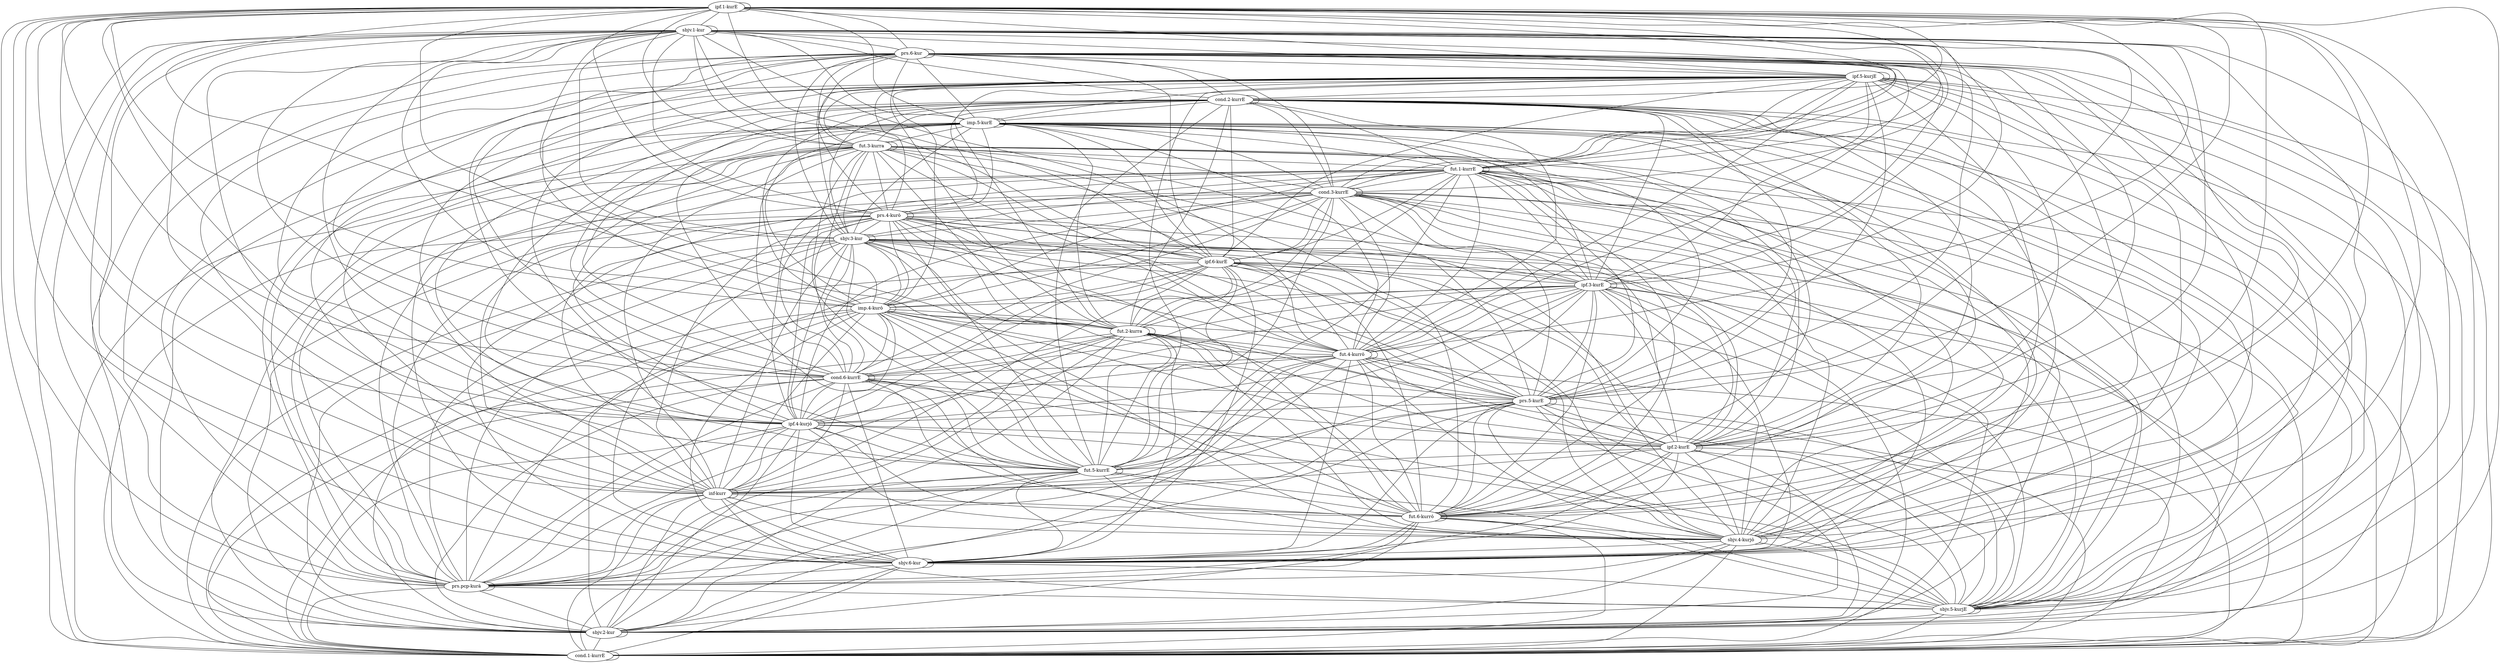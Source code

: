 graph  {
	"ipf.1-kurE"	 [cell="ipf.1",
		tense=ipf,
		weight=1.0];
	"ipf.1-kurE" -- "ipf.1-kurE"	 [weight=1.0];
	"sbjv.1-kur"	 [cell="sbjv.1",
		tense=sbjv,
		weight=1.0];
	"ipf.1-kurE" -- "sbjv.1-kur"	 [weight=1.0];
	"prs.6-kur"	 [cell="prs.6",
		tense=prs,
		weight=1.0];
	"ipf.1-kurE" -- "prs.6-kur"	 [weight=1.0];
	"ipf.5-kurjE"	 [cell="ipf.5",
		tense=ipf,
		weight=1.0];
	"ipf.1-kurE" -- "ipf.5-kurjE"	 [weight=0.96];
	"cond.2-kurrE"	 [cell="cond.2",
		tense=cond,
		weight=1.0];
	"ipf.1-kurE" -- "cond.2-kurrE"	 [weight=0.5];
	"imp.5-kurE"	 [cell="imp.5",
		tense=imp,
		weight=1.0];
	"ipf.1-kurE" -- "imp.5-kurE"	 [weight=1.0];
	"fut.3-kurra"	 [cell="fut.3",
		tense=fut,
		weight=1.0];
	"ipf.1-kurE" -- "fut.3-kurra"	 [weight=0.5];
	"fut.1-kurrE"	 [cell="fut.1",
		tense=fut,
		weight=1.0];
	"ipf.1-kurE" -- "fut.1-kurrE"	 [weight=0.5];
	"cond.3-kurrE"	 [cell="cond.3",
		tense=cond,
		weight=1.0];
	"ipf.1-kurE" -- "cond.3-kurrE"	 [weight=0.5];
	"prs.4-kurô"	 [cell="prs.4",
		tense=prs,
		weight=1.0];
	"ipf.1-kurE" -- "prs.4-kurô"	 [weight=1.0];
	"sbjv.3-kur"	 [cell="sbjv.3",
		tense=sbjv,
		weight=1.0];
	"ipf.1-kurE" -- "sbjv.3-kur"	 [weight=1.0];
	"ipf.6-kurE"	 [cell="ipf.6",
		tense=ipf,
		weight=1.0];
	"ipf.1-kurE" -- "ipf.6-kurE"	 [weight=1.0];
	"ipf.3-kurE"	 [cell="ipf.3",
		tense=ipf,
		weight=1.0];
	"ipf.1-kurE" -- "ipf.3-kurE"	 [weight=1.0];
	"imp.4-kurô"	 [cell="imp.4",
		tense=imp,
		weight=1.0];
	"ipf.1-kurE" -- "imp.4-kurô"	 [weight=1.0];
	"fut.2-kurra"	 [cell="fut.2",
		tense=fut,
		weight=1.0];
	"ipf.1-kurE" -- "fut.2-kurra"	 [weight=0.5];
	"fut.4-kurrô"	 [cell="fut.4",
		tense=fut,
		weight=1.0];
	"ipf.1-kurE" -- "fut.4-kurrô"	 [weight=0.5];
	"cond.6-kurrE"	 [cell="cond.6",
		tense=cond,
		weight=1.0];
	"ipf.1-kurE" -- "cond.6-kurrE"	 [weight=0.5];
	"prs.5-kurE"	 [cell="prs.5",
		tense=prs,
		weight=1.0];
	"ipf.1-kurE" -- "prs.5-kurE"	 [weight=1.0];
	"ipf.4-kurjô"	 [cell="ipf.4",
		tense=ipf,
		weight=1.0];
	"ipf.1-kurE" -- "ipf.4-kurjô"	 [weight=0.96];
	"ipf.2-kurE"	 [cell="ipf.2",
		tense=ipf,
		weight=1.0];
	"ipf.1-kurE" -- "ipf.2-kurE"	 [weight=1.0];
	"fut.5-kurrE"	 [cell="fut.5",
		tense=fut,
		weight=1.0];
	"ipf.1-kurE" -- "fut.5-kurrE"	 [weight=0.5];
	"inf-kurr"	 [cell=inf,
		tense=inf,
		weight=1.0];
	"ipf.1-kurE" -- "inf-kurr"	 [weight=0.515];
	"fut.6-kurrô"	 [cell="fut.6",
		tense=fut,
		weight=1.0];
	"ipf.1-kurE" -- "fut.6-kurrô"	 [weight=0.5];
	"sbjv.4-kurjô"	 [cell="sbjv.4",
		tense=sbjv,
		weight=1.0];
	"ipf.1-kurE" -- "sbjv.4-kurjô"	 [weight=0.96];
	"sbjv.6-kur"	 [cell="sbjv.6",
		tense=sbjv,
		weight=1.0];
	"ipf.1-kurE" -- "sbjv.6-kur"	 [weight=1.0];
	"prs.pcp-kurâ"	 [cell="prs.pcp",
		tense="prs.pcp",
		weight=1.0];
	"ipf.1-kurE" -- "prs.pcp-kurâ"	 [weight=1.0];
	"sbjv.5-kurjE"	 [cell="sbjv.5",
		tense=sbjv,
		weight=1.0];
	"ipf.1-kurE" -- "sbjv.5-kurjE"	 [weight=0.96];
	"sbjv.2-kur"	 [cell="sbjv.2",
		tense=sbjv,
		weight=1.0];
	"ipf.1-kurE" -- "sbjv.2-kur"	 [weight=1.0];
	"cond.1-kurrE"	 [cell="cond.1",
		tense=cond,
		weight=1.0];
	"ipf.1-kurE" -- "cond.1-kurrE"	 [weight=0.5];
	"sbjv.1-kur" -- "sbjv.1-kur"	 [weight=1.0];
	"sbjv.1-kur" -- "prs.6-kur"	 [weight=1.0];
	"sbjv.1-kur" -- "ipf.5-kurjE"	 [weight=0.975];
	"sbjv.1-kur" -- "cond.2-kurrE"	 [weight=0.5];
	"sbjv.1-kur" -- "imp.5-kurE"	 [weight=1.0];
	"sbjv.1-kur" -- "fut.3-kurra"	 [weight=0.5];
	"sbjv.1-kur" -- "fut.1-kurrE"	 [weight=0.5];
	"sbjv.1-kur" -- "cond.3-kurrE"	 [weight=0.5];
	"sbjv.1-kur" -- "prs.4-kurô"	 [weight=1.0];
	"sbjv.1-kur" -- "sbjv.3-kur"	 [weight=1.0];
	"sbjv.1-kur" -- "ipf.6-kurE"	 [weight=1.0];
	"sbjv.1-kur" -- "ipf.3-kurE"	 [weight=1.0];
	"sbjv.1-kur" -- "imp.4-kurô"	 [weight=1.0];
	"sbjv.1-kur" -- "fut.2-kurra"	 [weight=0.5];
	"sbjv.1-kur" -- "fut.4-kurrô"	 [weight=0.5];
	"sbjv.1-kur" -- "cond.6-kurrE"	 [weight=0.5];
	"sbjv.1-kur" -- "prs.5-kurE"	 [weight=1.0];
	"sbjv.1-kur" -- "ipf.4-kurjô"	 [weight=0.975];
	"sbjv.1-kur" -- "ipf.2-kurE"	 [weight=1.0];
	"sbjv.1-kur" -- "fut.5-kurrE"	 [weight=0.5];
	"sbjv.1-kur" -- "inf-kurr"	 [weight=0.515];
	"sbjv.1-kur" -- "fut.6-kurrô"	 [weight=0.5];
	"sbjv.1-kur" -- "sbjv.4-kurjô"	 [weight=0.975];
	"sbjv.1-kur" -- "sbjv.6-kur"	 [weight=1.0];
	"sbjv.1-kur" -- "prs.pcp-kurâ"	 [weight=1.0];
	"sbjv.1-kur" -- "sbjv.5-kurjE"	 [weight=0.975];
	"sbjv.1-kur" -- "sbjv.2-kur"	 [weight=1.0];
	"sbjv.1-kur" -- "cond.1-kurrE"	 [weight=0.5];
	"prs.6-kur" -- "prs.6-kur"	 [weight=1.0];
	"prs.6-kur" -- "ipf.5-kurjE"	 [weight=0.915];
	"prs.6-kur" -- "cond.2-kurrE"	 [weight=0.5];
	"prs.6-kur" -- "imp.5-kurE"	 [weight=1.0];
	"prs.6-kur" -- "fut.3-kurra"	 [weight=0.5];
	"prs.6-kur" -- "fut.1-kurrE"	 [weight=0.5];
	"prs.6-kur" -- "cond.3-kurrE"	 [weight=0.5];
	"prs.6-kur" -- "prs.4-kurô"	 [weight=1.0];
	"prs.6-kur" -- "sbjv.3-kur"	 [weight=1.0];
	"prs.6-kur" -- "ipf.6-kurE"	 [weight=1.0];
	"prs.6-kur" -- "ipf.3-kurE"	 [weight=1.0];
	"prs.6-kur" -- "imp.4-kurô"	 [weight=1.0];
	"prs.6-kur" -- "fut.2-kurra"	 [weight=0.5];
	"prs.6-kur" -- "fut.4-kurrô"	 [weight=0.5];
	"prs.6-kur" -- "cond.6-kurrE"	 [weight=0.5];
	"prs.6-kur" -- "prs.5-kurE"	 [weight=1.0];
	"prs.6-kur" -- "ipf.4-kurjô"	 [weight=0.915];
	"prs.6-kur" -- "ipf.2-kurE"	 [weight=1.0];
	"prs.6-kur" -- "fut.5-kurrE"	 [weight=0.5];
	"prs.6-kur" -- "inf-kurr"	 [weight=0.515];
	"prs.6-kur" -- "fut.6-kurrô"	 [weight=0.5];
	"prs.6-kur" -- "sbjv.4-kurjô"	 [weight=0.915];
	"prs.6-kur" -- "sbjv.6-kur"	 [weight=1.0];
	"prs.6-kur" -- "prs.pcp-kurâ"	 [weight=1.0];
	"prs.6-kur" -- "sbjv.5-kurjE"	 [weight=0.915];
	"prs.6-kur" -- "sbjv.2-kur"	 [weight=1.0];
	"prs.6-kur" -- "cond.1-kurrE"	 [weight=0.5];
	"ipf.5-kurjE" -- "ipf.5-kurjE"	 [weight=1.0];
	"ipf.5-kurjE" -- "cond.2-kurrE"	 [weight=0.5];
	"ipf.5-kurjE" -- "imp.5-kurE"	 [weight=0.96];
	"ipf.5-kurjE" -- "fut.3-kurra"	 [weight=0.5];
	"ipf.5-kurjE" -- "fut.1-kurrE"	 [weight=0.5];
	"ipf.5-kurjE" -- "cond.3-kurrE"	 [weight=0.5];
	"ipf.5-kurjE" -- "prs.4-kurô"	 [weight=0.96];
	"ipf.5-kurjE" -- "sbjv.3-kur"	 [weight=0.975];
	"ipf.5-kurjE" -- "ipf.6-kurE"	 [weight=0.96];
	"ipf.5-kurjE" -- "ipf.3-kurE"	 [weight=0.96];
	"ipf.5-kurjE" -- "imp.4-kurô"	 [weight=0.96];
	"ipf.5-kurjE" -- "fut.2-kurra"	 [weight=0.5];
	"ipf.5-kurjE" -- "fut.4-kurrô"	 [weight=0.5];
	"ipf.5-kurjE" -- "cond.6-kurrE"	 [weight=0.5];
	"ipf.5-kurjE" -- "prs.5-kurE"	 [weight=0.96];
	"ipf.5-kurjE" -- "ipf.4-kurjô"	 [weight=1.0];
	"ipf.5-kurjE" -- "ipf.2-kurE"	 [weight=0.96];
	"ipf.5-kurjE" -- "fut.5-kurrE"	 [weight=0.5];
	"ipf.5-kurjE" -- "inf-kurr"	 [weight=0.52];
	"ipf.5-kurjE" -- "fut.6-kurrô"	 [weight=0.5];
	"ipf.5-kurjE" -- "sbjv.4-kurjô"	 [weight=1.0];
	"ipf.5-kurjE" -- "sbjv.6-kur"	 [weight=0.975];
	"ipf.5-kurjE" -- "prs.pcp-kurâ"	 [weight=0.96];
	"ipf.5-kurjE" -- "sbjv.5-kurjE"	 [weight=1.0];
	"ipf.5-kurjE" -- "sbjv.2-kur"	 [weight=0.975];
	"ipf.5-kurjE" -- "cond.1-kurrE"	 [weight=0.5];
	"cond.2-kurrE" -- "cond.2-kurrE"	 [weight=1.0];
	"cond.2-kurrE" -- "imp.5-kurE"	 [weight=0.5];
	"cond.2-kurrE" -- "fut.3-kurra"	 [weight=1.0];
	"cond.2-kurrE" -- "fut.1-kurrE"	 [weight=1.0];
	"cond.2-kurrE" -- "cond.3-kurrE"	 [weight=1.0];
	"cond.2-kurrE" -- "prs.4-kurô"	 [weight=0.5];
	"cond.2-kurrE" -- "sbjv.3-kur"	 [weight=0.5];
	"cond.2-kurrE" -- "ipf.6-kurE"	 [weight=0.5];
	"cond.2-kurrE" -- "ipf.3-kurE"	 [weight=0.5];
	"cond.2-kurrE" -- "imp.4-kurô"	 [weight=0.5];
	"cond.2-kurrE" -- "fut.2-kurra"	 [weight=1.0];
	"cond.2-kurrE" -- "fut.4-kurrô"	 [weight=1.0];
	"cond.2-kurrE" -- "cond.6-kurrE"	 [weight=1.0];
	"cond.2-kurrE" -- "prs.5-kurE"	 [weight=0.5];
	"cond.2-kurrE" -- "ipf.4-kurjô"	 [weight=0.5];
	"cond.2-kurrE" -- "ipf.2-kurE"	 [weight=0.5];
	"cond.2-kurrE" -- "fut.5-kurrE"	 [weight=1.0];
	"cond.2-kurrE" -- "inf-kurr"	 [weight=1.0];
	"cond.2-kurrE" -- "fut.6-kurrô"	 [weight=1.0];
	"cond.2-kurrE" -- "sbjv.4-kurjô"	 [weight=0.5];
	"cond.2-kurrE" -- "sbjv.6-kur"	 [weight=0.5];
	"cond.2-kurrE" -- "prs.pcp-kurâ"	 [weight=0.5];
	"cond.2-kurrE" -- "sbjv.5-kurjE"	 [weight=0.5];
	"cond.2-kurrE" -- "sbjv.2-kur"	 [weight=0.5];
	"cond.2-kurrE" -- "cond.1-kurrE"	 [weight=1.0];
	"imp.5-kurE" -- "imp.5-kurE"	 [weight=1.0];
	"imp.5-kurE" -- "fut.3-kurra"	 [weight=0.5];
	"imp.5-kurE" -- "fut.1-kurrE"	 [weight=0.5];
	"imp.5-kurE" -- "cond.3-kurrE"	 [weight=0.5];
	"imp.5-kurE" -- "prs.4-kurô"	 [weight=1.0];
	"imp.5-kurE" -- "sbjv.3-kur"	 [weight=1.0];
	"imp.5-kurE" -- "ipf.6-kurE"	 [weight=1.0];
	"imp.5-kurE" -- "ipf.3-kurE"	 [weight=1.0];
	"imp.5-kurE" -- "imp.4-kurô"	 [weight=1.0];
	"imp.5-kurE" -- "fut.2-kurra"	 [weight=0.5];
	"imp.5-kurE" -- "fut.4-kurrô"	 [weight=0.5];
	"imp.5-kurE" -- "cond.6-kurrE"	 [weight=0.5];
	"imp.5-kurE" -- "prs.5-kurE"	 [weight=1.0];
	"imp.5-kurE" -- "ipf.4-kurjô"	 [weight=0.96];
	"imp.5-kurE" -- "ipf.2-kurE"	 [weight=1.0];
	"imp.5-kurE" -- "fut.5-kurrE"	 [weight=0.5];
	"imp.5-kurE" -- "inf-kurr"	 [weight=0.52];
	"imp.5-kurE" -- "fut.6-kurrô"	 [weight=0.5];
	"imp.5-kurE" -- "sbjv.4-kurjô"	 [weight=0.96];
	"imp.5-kurE" -- "sbjv.6-kur"	 [weight=1.0];
	"imp.5-kurE" -- "prs.pcp-kurâ"	 [weight=1.0];
	"imp.5-kurE" -- "sbjv.5-kurjE"	 [weight=0.96];
	"imp.5-kurE" -- "sbjv.2-kur"	 [weight=1.0];
	"imp.5-kurE" -- "cond.1-kurrE"	 [weight=0.5];
	"fut.3-kurra" -- "fut.3-kurra"	 [weight=1.0];
	"fut.3-kurra" -- "fut.1-kurrE"	 [weight=1.0];
	"fut.3-kurra" -- "cond.3-kurrE"	 [weight=1.0];
	"fut.3-kurra" -- "prs.4-kurô"	 [weight=0.5];
	"fut.3-kurra" -- "sbjv.3-kur"	 [weight=0.5];
	"fut.3-kurra" -- "ipf.6-kurE"	 [weight=0.5];
	"fut.3-kurra" -- "ipf.3-kurE"	 [weight=0.5];
	"fut.3-kurra" -- "imp.4-kurô"	 [weight=0.5];
	"fut.3-kurra" -- "fut.2-kurra"	 [weight=1.0];
	"fut.3-kurra" -- "fut.4-kurrô"	 [weight=1.0];
	"fut.3-kurra" -- "cond.6-kurrE"	 [weight=1.0];
	"fut.3-kurra" -- "prs.5-kurE"	 [weight=0.5];
	"fut.3-kurra" -- "ipf.4-kurjô"	 [weight=0.5];
	"fut.3-kurra" -- "ipf.2-kurE"	 [weight=0.5];
	"fut.3-kurra" -- "fut.5-kurrE"	 [weight=1.0];
	"fut.3-kurra" -- "inf-kurr"	 [weight=1.0];
	"fut.3-kurra" -- "fut.6-kurrô"	 [weight=1.0];
	"fut.3-kurra" -- "sbjv.4-kurjô"	 [weight=0.5];
	"fut.3-kurra" -- "sbjv.6-kur"	 [weight=0.5];
	"fut.3-kurra" -- "prs.pcp-kurâ"	 [weight=0.5];
	"fut.3-kurra" -- "sbjv.5-kurjE"	 [weight=0.5];
	"fut.3-kurra" -- "sbjv.2-kur"	 [weight=0.5];
	"fut.3-kurra" -- "cond.1-kurrE"	 [weight=1.0];
	"fut.1-kurrE" -- "fut.1-kurrE"	 [weight=1.0];
	"fut.1-kurrE" -- "cond.3-kurrE"	 [weight=1.0];
	"fut.1-kurrE" -- "prs.4-kurô"	 [weight=0.5];
	"fut.1-kurrE" -- "sbjv.3-kur"	 [weight=0.5];
	"fut.1-kurrE" -- "ipf.6-kurE"	 [weight=0.5];
	"fut.1-kurrE" -- "ipf.3-kurE"	 [weight=0.5];
	"fut.1-kurrE" -- "imp.4-kurô"	 [weight=0.5];
	"fut.1-kurrE" -- "fut.2-kurra"	 [weight=1.0];
	"fut.1-kurrE" -- "fut.4-kurrô"	 [weight=1.0];
	"fut.1-kurrE" -- "cond.6-kurrE"	 [weight=1.0];
	"fut.1-kurrE" -- "prs.5-kurE"	 [weight=0.5];
	"fut.1-kurrE" -- "ipf.4-kurjô"	 [weight=0.5];
	"fut.1-kurrE" -- "ipf.2-kurE"	 [weight=0.5];
	"fut.1-kurrE" -- "fut.5-kurrE"	 [weight=1.0];
	"fut.1-kurrE" -- "inf-kurr"	 [weight=1.0];
	"fut.1-kurrE" -- "fut.6-kurrô"	 [weight=1.0];
	"fut.1-kurrE" -- "sbjv.4-kurjô"	 [weight=0.5];
	"fut.1-kurrE" -- "sbjv.6-kur"	 [weight=0.5];
	"fut.1-kurrE" -- "prs.pcp-kurâ"	 [weight=0.5];
	"fut.1-kurrE" -- "sbjv.5-kurjE"	 [weight=0.5];
	"fut.1-kurrE" -- "sbjv.2-kur"	 [weight=0.5];
	"fut.1-kurrE" -- "cond.1-kurrE"	 [weight=1.0];
	"cond.3-kurrE" -- "cond.3-kurrE"	 [weight=1.0];
	"cond.3-kurrE" -- "prs.4-kurô"	 [weight=0.5];
	"cond.3-kurrE" -- "sbjv.3-kur"	 [weight=0.5];
	"cond.3-kurrE" -- "ipf.6-kurE"	 [weight=0.5];
	"cond.3-kurrE" -- "ipf.3-kurE"	 [weight=0.5];
	"cond.3-kurrE" -- "imp.4-kurô"	 [weight=0.5];
	"cond.3-kurrE" -- "fut.2-kurra"	 [weight=1.0];
	"cond.3-kurrE" -- "fut.4-kurrô"	 [weight=1.0];
	"cond.3-kurrE" -- "cond.6-kurrE"	 [weight=1.0];
	"cond.3-kurrE" -- "prs.5-kurE"	 [weight=0.5];
	"cond.3-kurrE" -- "ipf.4-kurjô"	 [weight=0.5];
	"cond.3-kurrE" -- "ipf.2-kurE"	 [weight=0.5];
	"cond.3-kurrE" -- "fut.5-kurrE"	 [weight=1.0];
	"cond.3-kurrE" -- "inf-kurr"	 [weight=1.0];
	"cond.3-kurrE" -- "fut.6-kurrô"	 [weight=1.0];
	"cond.3-kurrE" -- "sbjv.4-kurjô"	 [weight=0.5];
	"cond.3-kurrE" -- "sbjv.6-kur"	 [weight=0.5];
	"cond.3-kurrE" -- "prs.pcp-kurâ"	 [weight=0.5];
	"cond.3-kurrE" -- "sbjv.5-kurjE"	 [weight=0.5];
	"cond.3-kurrE" -- "sbjv.2-kur"	 [weight=0.5];
	"cond.3-kurrE" -- "cond.1-kurrE"	 [weight=1.0];
	"prs.4-kurô" -- "prs.4-kurô"	 [weight=1.0];
	"prs.4-kurô" -- "sbjv.3-kur"	 [weight=1.0];
	"prs.4-kurô" -- "ipf.6-kurE"	 [weight=1.0];
	"prs.4-kurô" -- "ipf.3-kurE"	 [weight=1.0];
	"prs.4-kurô" -- "imp.4-kurô"	 [weight=1.0];
	"prs.4-kurô" -- "fut.2-kurra"	 [weight=0.5];
	"prs.4-kurô" -- "fut.4-kurrô"	 [weight=0.5];
	"prs.4-kurô" -- "cond.6-kurrE"	 [weight=0.5];
	"prs.4-kurô" -- "prs.5-kurE"	 [weight=1.0];
	"prs.4-kurô" -- "ipf.4-kurjô"	 [weight=0.96];
	"prs.4-kurô" -- "ipf.2-kurE"	 [weight=1.0];
	"prs.4-kurô" -- "fut.5-kurrE"	 [weight=0.5];
	"prs.4-kurô" -- "inf-kurr"	 [weight=0.52];
	"prs.4-kurô" -- "fut.6-kurrô"	 [weight=0.5];
	"prs.4-kurô" -- "sbjv.4-kurjô"	 [weight=0.96];
	"prs.4-kurô" -- "sbjv.6-kur"	 [weight=1.0];
	"prs.4-kurô" -- "prs.pcp-kurâ"	 [weight=1.0];
	"prs.4-kurô" -- "sbjv.5-kurjE"	 [weight=0.96];
	"prs.4-kurô" -- "sbjv.2-kur"	 [weight=1.0];
	"prs.4-kurô" -- "cond.1-kurrE"	 [weight=0.5];
	"sbjv.3-kur" -- "sbjv.3-kur"	 [weight=1.0];
	"sbjv.3-kur" -- "ipf.6-kurE"	 [weight=1.0];
	"sbjv.3-kur" -- "ipf.3-kurE"	 [weight=1.0];
	"sbjv.3-kur" -- "imp.4-kurô"	 [weight=1.0];
	"sbjv.3-kur" -- "fut.2-kurra"	 [weight=0.5];
	"sbjv.3-kur" -- "fut.4-kurrô"	 [weight=0.5];
	"sbjv.3-kur" -- "cond.6-kurrE"	 [weight=0.5];
	"sbjv.3-kur" -- "prs.5-kurE"	 [weight=1.0];
	"sbjv.3-kur" -- "ipf.4-kurjô"	 [weight=0.975];
	"sbjv.3-kur" -- "ipf.2-kurE"	 [weight=1.0];
	"sbjv.3-kur" -- "fut.5-kurrE"	 [weight=0.5];
	"sbjv.3-kur" -- "inf-kurr"	 [weight=0.515];
	"sbjv.3-kur" -- "fut.6-kurrô"	 [weight=0.5];
	"sbjv.3-kur" -- "sbjv.4-kurjô"	 [weight=0.975];
	"sbjv.3-kur" -- "sbjv.6-kur"	 [weight=1.0];
	"sbjv.3-kur" -- "prs.pcp-kurâ"	 [weight=1.0];
	"sbjv.3-kur" -- "sbjv.5-kurjE"	 [weight=0.975];
	"sbjv.3-kur" -- "sbjv.2-kur"	 [weight=1.0];
	"sbjv.3-kur" -- "cond.1-kurrE"	 [weight=0.5];
	"ipf.6-kurE" -- "ipf.6-kurE"	 [weight=1.0];
	"ipf.6-kurE" -- "ipf.3-kurE"	 [weight=1.0];
	"ipf.6-kurE" -- "imp.4-kurô"	 [weight=1.0];
	"ipf.6-kurE" -- "fut.2-kurra"	 [weight=0.5];
	"ipf.6-kurE" -- "fut.4-kurrô"	 [weight=0.5];
	"ipf.6-kurE" -- "cond.6-kurrE"	 [weight=0.5];
	"ipf.6-kurE" -- "prs.5-kurE"	 [weight=1.0];
	"ipf.6-kurE" -- "ipf.4-kurjô"	 [weight=0.96];
	"ipf.6-kurE" -- "ipf.2-kurE"	 [weight=1.0];
	"ipf.6-kurE" -- "fut.5-kurrE"	 [weight=0.5];
	"ipf.6-kurE" -- "inf-kurr"	 [weight=0.515];
	"ipf.6-kurE" -- "fut.6-kurrô"	 [weight=0.5];
	"ipf.6-kurE" -- "sbjv.4-kurjô"	 [weight=0.96];
	"ipf.6-kurE" -- "sbjv.6-kur"	 [weight=1.0];
	"ipf.6-kurE" -- "prs.pcp-kurâ"	 [weight=1.0];
	"ipf.6-kurE" -- "sbjv.5-kurjE"	 [weight=0.96];
	"ipf.6-kurE" -- "sbjv.2-kur"	 [weight=1.0];
	"ipf.6-kurE" -- "cond.1-kurrE"	 [weight=0.5];
	"ipf.3-kurE" -- "ipf.3-kurE"	 [weight=1.0];
	"ipf.3-kurE" -- "imp.4-kurô"	 [weight=1.0];
	"ipf.3-kurE" -- "fut.2-kurra"	 [weight=0.5];
	"ipf.3-kurE" -- "fut.4-kurrô"	 [weight=0.5];
	"ipf.3-kurE" -- "cond.6-kurrE"	 [weight=0.5];
	"ipf.3-kurE" -- "prs.5-kurE"	 [weight=1.0];
	"ipf.3-kurE" -- "ipf.4-kurjô"	 [weight=0.96];
	"ipf.3-kurE" -- "ipf.2-kurE"	 [weight=1.0];
	"ipf.3-kurE" -- "fut.5-kurrE"	 [weight=0.5];
	"ipf.3-kurE" -- "inf-kurr"	 [weight=0.515];
	"ipf.3-kurE" -- "fut.6-kurrô"	 [weight=0.5];
	"ipf.3-kurE" -- "sbjv.4-kurjô"	 [weight=0.96];
	"ipf.3-kurE" -- "sbjv.6-kur"	 [weight=1.0];
	"ipf.3-kurE" -- "prs.pcp-kurâ"	 [weight=1.0];
	"ipf.3-kurE" -- "sbjv.5-kurjE"	 [weight=0.96];
	"ipf.3-kurE" -- "sbjv.2-kur"	 [weight=1.0];
	"ipf.3-kurE" -- "cond.1-kurrE"	 [weight=0.5];
	"imp.4-kurô" -- "imp.4-kurô"	 [weight=1.0];
	"imp.4-kurô" -- "fut.2-kurra"	 [weight=0.5];
	"imp.4-kurô" -- "fut.4-kurrô"	 [weight=0.5];
	"imp.4-kurô" -- "cond.6-kurrE"	 [weight=0.5];
	"imp.4-kurô" -- "prs.5-kurE"	 [weight=1.0];
	"imp.4-kurô" -- "ipf.4-kurjô"	 [weight=0.96];
	"imp.4-kurô" -- "ipf.2-kurE"	 [weight=1.0];
	"imp.4-kurô" -- "fut.5-kurrE"	 [weight=0.5];
	"imp.4-kurô" -- "inf-kurr"	 [weight=0.52];
	"imp.4-kurô" -- "fut.6-kurrô"	 [weight=0.5];
	"imp.4-kurô" -- "sbjv.4-kurjô"	 [weight=0.96];
	"imp.4-kurô" -- "sbjv.6-kur"	 [weight=1.0];
	"imp.4-kurô" -- "prs.pcp-kurâ"	 [weight=1.0];
	"imp.4-kurô" -- "sbjv.5-kurjE"	 [weight=0.96];
	"imp.4-kurô" -- "sbjv.2-kur"	 [weight=1.0];
	"imp.4-kurô" -- "cond.1-kurrE"	 [weight=0.5];
	"fut.2-kurra" -- "fut.2-kurra"	 [weight=1.0];
	"fut.2-kurra" -- "fut.4-kurrô"	 [weight=1.0];
	"fut.2-kurra" -- "cond.6-kurrE"	 [weight=1.0];
	"fut.2-kurra" -- "prs.5-kurE"	 [weight=0.5];
	"fut.2-kurra" -- "ipf.4-kurjô"	 [weight=0.5];
	"fut.2-kurra" -- "ipf.2-kurE"	 [weight=0.5];
	"fut.2-kurra" -- "fut.5-kurrE"	 [weight=1.0];
	"fut.2-kurra" -- "inf-kurr"	 [weight=1.0];
	"fut.2-kurra" -- "fut.6-kurrô"	 [weight=1.0];
	"fut.2-kurra" -- "sbjv.4-kurjô"	 [weight=0.5];
	"fut.2-kurra" -- "sbjv.6-kur"	 [weight=0.5];
	"fut.2-kurra" -- "prs.pcp-kurâ"	 [weight=0.5];
	"fut.2-kurra" -- "sbjv.5-kurjE"	 [weight=0.5];
	"fut.2-kurra" -- "sbjv.2-kur"	 [weight=0.5];
	"fut.2-kurra" -- "cond.1-kurrE"	 [weight=1.0];
	"fut.4-kurrô" -- "fut.4-kurrô"	 [weight=1.0];
	"fut.4-kurrô" -- "cond.6-kurrE"	 [weight=1.0];
	"fut.4-kurrô" -- "prs.5-kurE"	 [weight=0.5];
	"fut.4-kurrô" -- "ipf.4-kurjô"	 [weight=0.5];
	"fut.4-kurrô" -- "ipf.2-kurE"	 [weight=0.5];
	"fut.4-kurrô" -- "fut.5-kurrE"	 [weight=1.0];
	"fut.4-kurrô" -- "inf-kurr"	 [weight=1.0];
	"fut.4-kurrô" -- "fut.6-kurrô"	 [weight=1.0];
	"fut.4-kurrô" -- "sbjv.4-kurjô"	 [weight=0.5];
	"fut.4-kurrô" -- "sbjv.6-kur"	 [weight=0.5];
	"fut.4-kurrô" -- "prs.pcp-kurâ"	 [weight=0.5];
	"fut.4-kurrô" -- "sbjv.5-kurjE"	 [weight=0.5];
	"fut.4-kurrô" -- "sbjv.2-kur"	 [weight=0.5];
	"fut.4-kurrô" -- "cond.1-kurrE"	 [weight=1.0];
	"cond.6-kurrE" -- "cond.6-kurrE"	 [weight=1.0];
	"cond.6-kurrE" -- "prs.5-kurE"	 [weight=0.5];
	"cond.6-kurrE" -- "ipf.4-kurjô"	 [weight=0.5];
	"cond.6-kurrE" -- "ipf.2-kurE"	 [weight=0.5];
	"cond.6-kurrE" -- "fut.5-kurrE"	 [weight=1.0];
	"cond.6-kurrE" -- "inf-kurr"	 [weight=1.0];
	"cond.6-kurrE" -- "fut.6-kurrô"	 [weight=1.0];
	"cond.6-kurrE" -- "sbjv.4-kurjô"	 [weight=0.5];
	"cond.6-kurrE" -- "sbjv.6-kur"	 [weight=0.5];
	"cond.6-kurrE" -- "prs.pcp-kurâ"	 [weight=0.5];
	"cond.6-kurrE" -- "sbjv.5-kurjE"	 [weight=0.5];
	"cond.6-kurrE" -- "sbjv.2-kur"	 [weight=0.5];
	"cond.6-kurrE" -- "cond.1-kurrE"	 [weight=1.0];
	"prs.5-kurE" -- "prs.5-kurE"	 [weight=1.0];
	"prs.5-kurE" -- "ipf.4-kurjô"	 [weight=0.96];
	"prs.5-kurE" -- "ipf.2-kurE"	 [weight=1.0];
	"prs.5-kurE" -- "fut.5-kurrE"	 [weight=0.5];
	"prs.5-kurE" -- "inf-kurr"	 [weight=0.52];
	"prs.5-kurE" -- "fut.6-kurrô"	 [weight=0.5];
	"prs.5-kurE" -- "sbjv.4-kurjô"	 [weight=0.96];
	"prs.5-kurE" -- "sbjv.6-kur"	 [weight=1.0];
	"prs.5-kurE" -- "prs.pcp-kurâ"	 [weight=1.0];
	"prs.5-kurE" -- "sbjv.5-kurjE"	 [weight=0.96];
	"prs.5-kurE" -- "sbjv.2-kur"	 [weight=1.0];
	"prs.5-kurE" -- "cond.1-kurrE"	 [weight=0.5];
	"ipf.4-kurjô" -- "ipf.4-kurjô"	 [weight=1.0];
	"ipf.4-kurjô" -- "ipf.2-kurE"	 [weight=0.96];
	"ipf.4-kurjô" -- "fut.5-kurrE"	 [weight=0.5];
	"ipf.4-kurjô" -- "inf-kurr"	 [weight=0.52];
	"ipf.4-kurjô" -- "fut.6-kurrô"	 [weight=0.5];
	"ipf.4-kurjô" -- "sbjv.4-kurjô"	 [weight=1.0];
	"ipf.4-kurjô" -- "sbjv.6-kur"	 [weight=0.975];
	"ipf.4-kurjô" -- "prs.pcp-kurâ"	 [weight=0.96];
	"ipf.4-kurjô" -- "sbjv.5-kurjE"	 [weight=1.0];
	"ipf.4-kurjô" -- "sbjv.2-kur"	 [weight=0.975];
	"ipf.4-kurjô" -- "cond.1-kurrE"	 [weight=0.5];
	"ipf.2-kurE" -- "ipf.2-kurE"	 [weight=1.0];
	"ipf.2-kurE" -- "fut.5-kurrE"	 [weight=0.5];
	"ipf.2-kurE" -- "inf-kurr"	 [weight=0.515];
	"ipf.2-kurE" -- "fut.6-kurrô"	 [weight=0.5];
	"ipf.2-kurE" -- "sbjv.4-kurjô"	 [weight=0.96];
	"ipf.2-kurE" -- "sbjv.6-kur"	 [weight=1.0];
	"ipf.2-kurE" -- "prs.pcp-kurâ"	 [weight=1.0];
	"ipf.2-kurE" -- "sbjv.5-kurjE"	 [weight=0.96];
	"ipf.2-kurE" -- "sbjv.2-kur"	 [weight=1.0];
	"ipf.2-kurE" -- "cond.1-kurrE"	 [weight=0.5];
	"fut.5-kurrE" -- "fut.5-kurrE"	 [weight=1.0];
	"fut.5-kurrE" -- "inf-kurr"	 [weight=1.0];
	"fut.5-kurrE" -- "fut.6-kurrô"	 [weight=1.0];
	"fut.5-kurrE" -- "sbjv.4-kurjô"	 [weight=0.5];
	"fut.5-kurrE" -- "sbjv.6-kur"	 [weight=0.5];
	"fut.5-kurrE" -- "prs.pcp-kurâ"	 [weight=0.5];
	"fut.5-kurrE" -- "sbjv.5-kurjE"	 [weight=0.5];
	"fut.5-kurrE" -- "sbjv.2-kur"	 [weight=0.5];
	"fut.5-kurrE" -- "cond.1-kurrE"	 [weight=1.0];
	"inf-kurr" -- "inf-kurr"	 [weight=1.0];
	"inf-kurr" -- "fut.6-kurrô"	 [weight=1.0];
	"inf-kurr" -- "sbjv.4-kurjô"	 [weight=0.52];
	"inf-kurr" -- "sbjv.6-kur"	 [weight=0.515];
	"inf-kurr" -- "prs.pcp-kurâ"	 [weight=0.515];
	"inf-kurr" -- "sbjv.5-kurjE"	 [weight=0.52];
	"inf-kurr" -- "sbjv.2-kur"	 [weight=0.515];
	"inf-kurr" -- "cond.1-kurrE"	 [weight=1.0];
	"fut.6-kurrô" -- "fut.6-kurrô"	 [weight=1.0];
	"fut.6-kurrô" -- "sbjv.4-kurjô"	 [weight=0.5];
	"fut.6-kurrô" -- "sbjv.6-kur"	 [weight=0.5];
	"fut.6-kurrô" -- "prs.pcp-kurâ"	 [weight=0.5];
	"fut.6-kurrô" -- "sbjv.5-kurjE"	 [weight=0.5];
	"fut.6-kurrô" -- "sbjv.2-kur"	 [weight=0.5];
	"fut.6-kurrô" -- "cond.1-kurrE"	 [weight=1.0];
	"sbjv.4-kurjô" -- "sbjv.4-kurjô"	 [weight=1.0];
	"sbjv.4-kurjô" -- "sbjv.6-kur"	 [weight=0.975];
	"sbjv.4-kurjô" -- "prs.pcp-kurâ"	 [weight=0.96];
	"sbjv.4-kurjô" -- "sbjv.5-kurjE"	 [weight=1.0];
	"sbjv.4-kurjô" -- "sbjv.2-kur"	 [weight=0.975];
	"sbjv.4-kurjô" -- "cond.1-kurrE"	 [weight=0.5];
	"sbjv.6-kur" -- "sbjv.6-kur"	 [weight=1.0];
	"sbjv.6-kur" -- "prs.pcp-kurâ"	 [weight=1.0];
	"sbjv.6-kur" -- "sbjv.5-kurjE"	 [weight=0.975];
	"sbjv.6-kur" -- "sbjv.2-kur"	 [weight=1.0];
	"sbjv.6-kur" -- "cond.1-kurrE"	 [weight=0.5];
	"prs.pcp-kurâ" -- "prs.pcp-kurâ"	 [weight=1.0];
	"prs.pcp-kurâ" -- "sbjv.5-kurjE"	 [weight=0.96];
	"prs.pcp-kurâ" -- "sbjv.2-kur"	 [weight=1.0];
	"prs.pcp-kurâ" -- "cond.1-kurrE"	 [weight=0.5];
	"sbjv.5-kurjE" -- "sbjv.5-kurjE"	 [weight=1.0];
	"sbjv.5-kurjE" -- "sbjv.2-kur"	 [weight=0.975];
	"sbjv.5-kurjE" -- "cond.1-kurrE"	 [weight=0.5];
	"sbjv.2-kur" -- "sbjv.2-kur"	 [weight=1.0];
	"sbjv.2-kur" -- "cond.1-kurrE"	 [weight=0.5];
	"cond.1-kurrE" -- "cond.1-kurrE"	 [weight=1.0];
}
